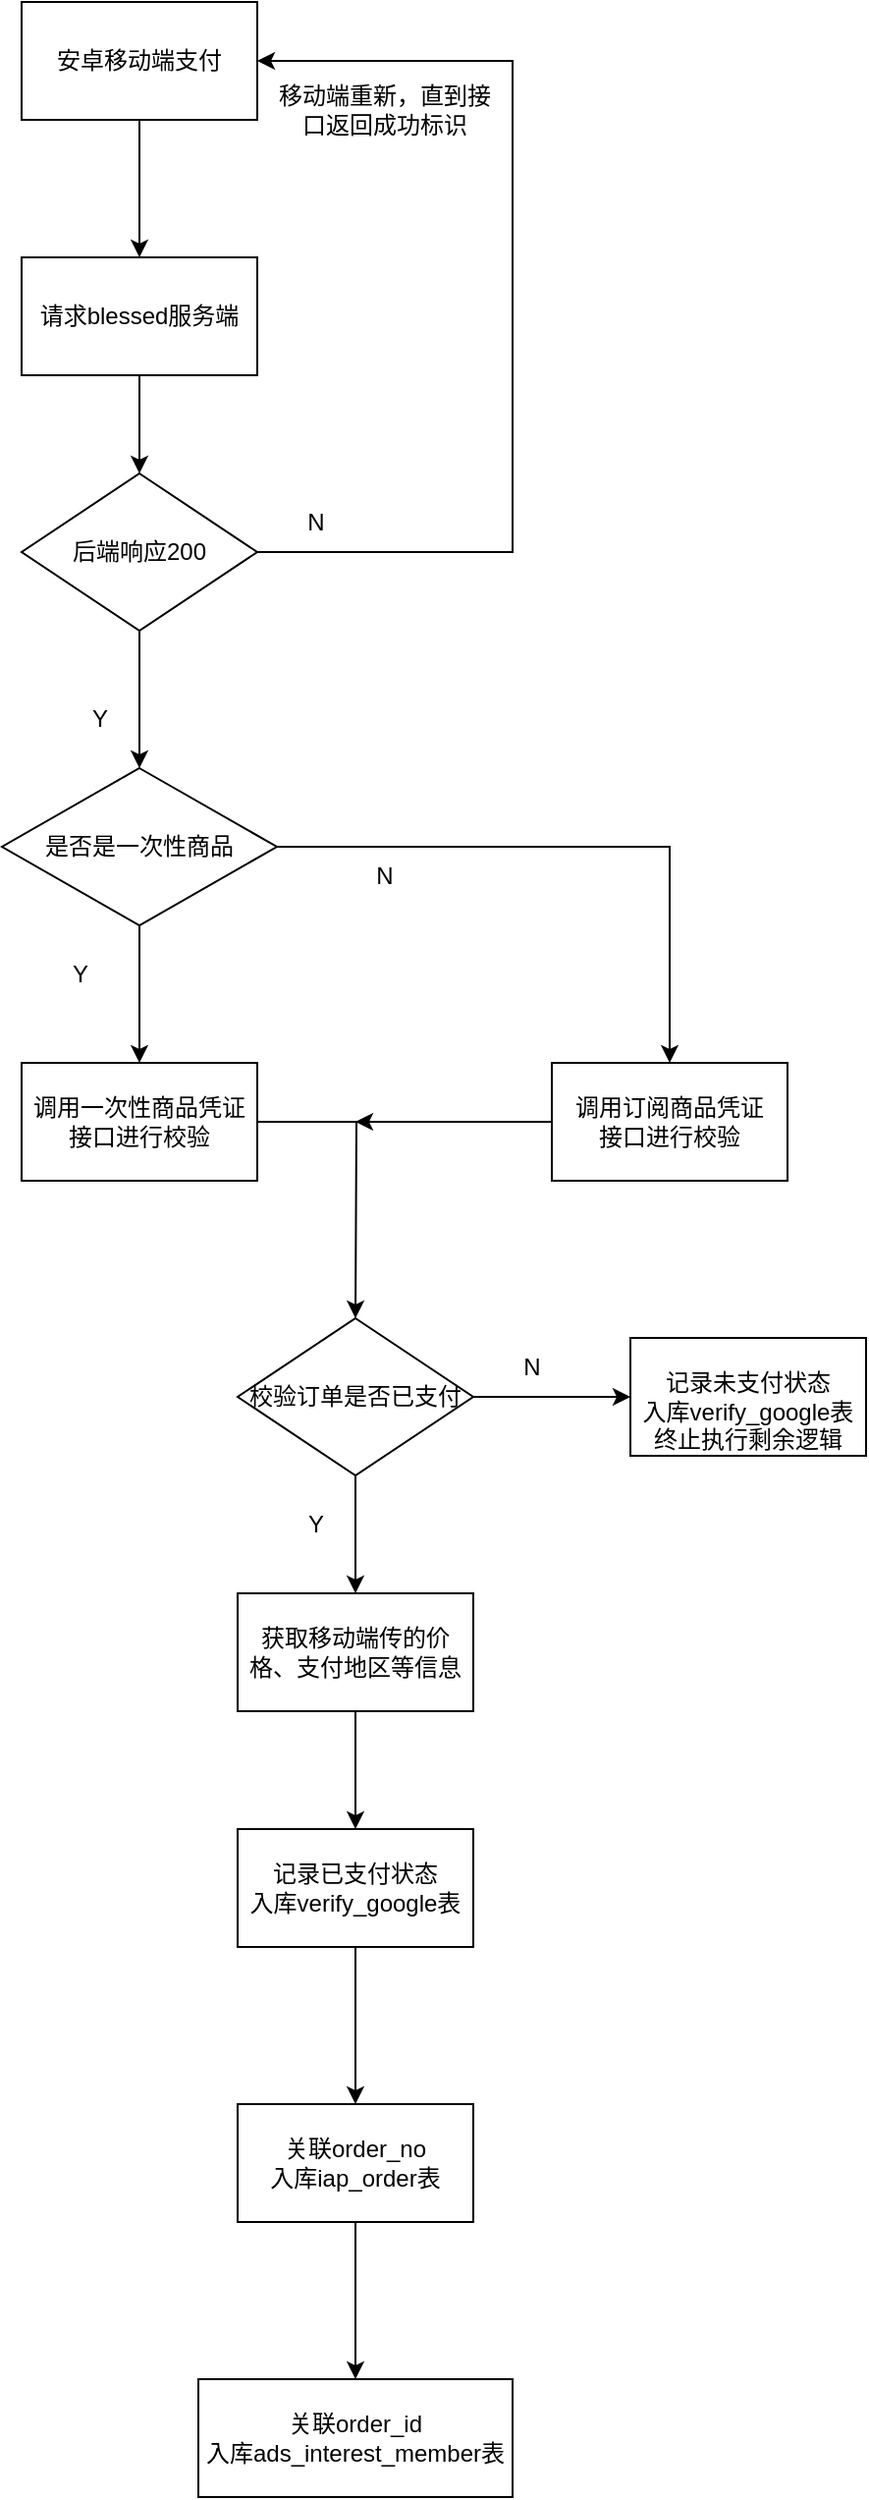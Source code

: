 <mxfile version="21.0.2" type="github">
  <diagram name="第 1 页" id="8EH3WvseS1vLsNVgpoKh">
    <mxGraphModel dx="1674" dy="764" grid="1" gridSize="10" guides="1" tooltips="1" connect="1" arrows="1" fold="1" page="1" pageScale="1" pageWidth="2339" pageHeight="3300" math="0" shadow="0">
      <root>
        <mxCell id="0" />
        <mxCell id="1" parent="0" />
        <mxCell id="cipVil2R9AzAlvh0oZg6-15" style="edgeStyle=orthogonalEdgeStyle;rounded=0;orthogonalLoop=1;jettySize=auto;html=1;entryX=0.5;entryY=0;entryDx=0;entryDy=0;" edge="1" parent="1" source="cipVil2R9AzAlvh0oZg6-1" target="cipVil2R9AzAlvh0oZg6-6">
          <mxGeometry relative="1" as="geometry">
            <mxPoint x="570" y="250" as="targetPoint" />
          </mxGeometry>
        </mxCell>
        <mxCell id="cipVil2R9AzAlvh0oZg6-1" value="安卓移动端支付" style="rounded=0;whiteSpace=wrap;html=1;" vertex="1" parent="1">
          <mxGeometry x="510" y="130" width="120" height="60" as="geometry" />
        </mxCell>
        <mxCell id="cipVil2R9AzAlvh0oZg6-16" style="edgeStyle=orthogonalEdgeStyle;rounded=0;orthogonalLoop=1;jettySize=auto;html=1;entryX=0.5;entryY=0;entryDx=0;entryDy=0;" edge="1" parent="1" source="cipVil2R9AzAlvh0oZg6-6" target="cipVil2R9AzAlvh0oZg6-9">
          <mxGeometry relative="1" as="geometry">
            <mxPoint x="570" y="360" as="targetPoint" />
          </mxGeometry>
        </mxCell>
        <mxCell id="cipVil2R9AzAlvh0oZg6-6" value="请求blessed服务端" style="rounded=0;whiteSpace=wrap;html=1;" vertex="1" parent="1">
          <mxGeometry x="510" y="260" width="120" height="60" as="geometry" />
        </mxCell>
        <mxCell id="cipVil2R9AzAlvh0oZg6-12" value="" style="edgeStyle=orthogonalEdgeStyle;rounded=0;orthogonalLoop=1;jettySize=auto;html=1;" edge="1" parent="1" source="cipVil2R9AzAlvh0oZg6-9">
          <mxGeometry relative="1" as="geometry">
            <mxPoint x="570" y="520" as="targetPoint" />
          </mxGeometry>
        </mxCell>
        <mxCell id="cipVil2R9AzAlvh0oZg6-14" style="edgeStyle=orthogonalEdgeStyle;rounded=0;orthogonalLoop=1;jettySize=auto;html=1;entryX=1;entryY=0.5;entryDx=0;entryDy=0;" edge="1" parent="1" source="cipVil2R9AzAlvh0oZg6-9" target="cipVil2R9AzAlvh0oZg6-1">
          <mxGeometry relative="1" as="geometry">
            <mxPoint x="640" y="160" as="targetPoint" />
            <Array as="points">
              <mxPoint x="760" y="410" />
              <mxPoint x="760" y="160" />
            </Array>
          </mxGeometry>
        </mxCell>
        <mxCell id="cipVil2R9AzAlvh0oZg6-9" value="后端响应200" style="rhombus;whiteSpace=wrap;html=1;" vertex="1" parent="1">
          <mxGeometry x="510" y="370" width="120" height="80" as="geometry" />
        </mxCell>
        <mxCell id="cipVil2R9AzAlvh0oZg6-13" value="Y" style="text;html=1;strokeColor=none;fillColor=none;align=center;verticalAlign=middle;whiteSpace=wrap;rounded=0;" vertex="1" parent="1">
          <mxGeometry x="520" y="480" width="60" height="30" as="geometry" />
        </mxCell>
        <mxCell id="cipVil2R9AzAlvh0oZg6-17" value="N" style="text;html=1;strokeColor=none;fillColor=none;align=center;verticalAlign=middle;whiteSpace=wrap;rounded=0;" vertex="1" parent="1">
          <mxGeometry x="630" y="380" width="60" height="30" as="geometry" />
        </mxCell>
        <mxCell id="cipVil2R9AzAlvh0oZg6-20" value="移动端重新，直到接口返回成功标识" style="text;html=1;strokeColor=none;fillColor=none;align=center;verticalAlign=middle;whiteSpace=wrap;rounded=0;" vertex="1" parent="1">
          <mxGeometry x="640" y="170" width="110" height="30" as="geometry" />
        </mxCell>
        <mxCell id="cipVil2R9AzAlvh0oZg6-22" style="edgeStyle=orthogonalEdgeStyle;rounded=0;orthogonalLoop=1;jettySize=auto;html=1;" edge="1" parent="1" source="cipVil2R9AzAlvh0oZg6-21">
          <mxGeometry relative="1" as="geometry">
            <mxPoint x="570" y="670" as="targetPoint" />
          </mxGeometry>
        </mxCell>
        <mxCell id="cipVil2R9AzAlvh0oZg6-25" style="edgeStyle=orthogonalEdgeStyle;rounded=0;orthogonalLoop=1;jettySize=auto;html=1;" edge="1" parent="1" source="cipVil2R9AzAlvh0oZg6-21">
          <mxGeometry relative="1" as="geometry">
            <mxPoint x="840" y="670" as="targetPoint" />
            <Array as="points">
              <mxPoint x="840" y="560" />
            </Array>
          </mxGeometry>
        </mxCell>
        <mxCell id="cipVil2R9AzAlvh0oZg6-21" value="是否是一次性商品" style="rhombus;whiteSpace=wrap;html=1;" vertex="1" parent="1">
          <mxGeometry x="500" y="520" width="140" height="80" as="geometry" />
        </mxCell>
        <mxCell id="cipVil2R9AzAlvh0oZg6-23" value="Y" style="text;html=1;strokeColor=none;fillColor=none;align=center;verticalAlign=middle;whiteSpace=wrap;rounded=0;" vertex="1" parent="1">
          <mxGeometry x="510" y="610" width="60" height="30" as="geometry" />
        </mxCell>
        <mxCell id="cipVil2R9AzAlvh0oZg6-36" style="edgeStyle=orthogonalEdgeStyle;rounded=0;orthogonalLoop=1;jettySize=auto;html=1;" edge="1" parent="1" source="cipVil2R9AzAlvh0oZg6-24">
          <mxGeometry relative="1" as="geometry">
            <mxPoint x="680" y="800" as="targetPoint" />
          </mxGeometry>
        </mxCell>
        <mxCell id="cipVil2R9AzAlvh0oZg6-24" value="调用一次性商品凭证&lt;br&gt;接口进行校验" style="rounded=0;whiteSpace=wrap;html=1;" vertex="1" parent="1">
          <mxGeometry x="510" y="670" width="120" height="60" as="geometry" />
        </mxCell>
        <mxCell id="cipVil2R9AzAlvh0oZg6-37" style="edgeStyle=orthogonalEdgeStyle;rounded=0;orthogonalLoop=1;jettySize=auto;html=1;" edge="1" parent="1" source="cipVil2R9AzAlvh0oZg6-27">
          <mxGeometry relative="1" as="geometry">
            <mxPoint x="680" y="700" as="targetPoint" />
          </mxGeometry>
        </mxCell>
        <mxCell id="cipVil2R9AzAlvh0oZg6-27" value="调用订阅商品凭证&lt;br&gt;接口进行校验" style="rounded=0;whiteSpace=wrap;html=1;" vertex="1" parent="1">
          <mxGeometry x="780" y="670" width="120" height="60" as="geometry" />
        </mxCell>
        <mxCell id="cipVil2R9AzAlvh0oZg6-28" value="N" style="text;html=1;strokeColor=none;fillColor=none;align=center;verticalAlign=middle;whiteSpace=wrap;rounded=0;" vertex="1" parent="1">
          <mxGeometry x="665" y="560" width="60" height="30" as="geometry" />
        </mxCell>
        <mxCell id="cipVil2R9AzAlvh0oZg6-39" value="" style="edgeStyle=orthogonalEdgeStyle;rounded=0;orthogonalLoop=1;jettySize=auto;html=1;" edge="1" parent="1" source="cipVil2R9AzAlvh0oZg6-35" target="cipVil2R9AzAlvh0oZg6-38">
          <mxGeometry relative="1" as="geometry" />
        </mxCell>
        <mxCell id="cipVil2R9AzAlvh0oZg6-42" value="" style="edgeStyle=orthogonalEdgeStyle;rounded=0;orthogonalLoop=1;jettySize=auto;html=1;" edge="1" parent="1" source="cipVil2R9AzAlvh0oZg6-35" target="cipVil2R9AzAlvh0oZg6-41">
          <mxGeometry relative="1" as="geometry" />
        </mxCell>
        <mxCell id="cipVil2R9AzAlvh0oZg6-35" value="校验订单是否已支付" style="rhombus;whiteSpace=wrap;html=1;" vertex="1" parent="1">
          <mxGeometry x="620" y="800" width="120" height="80" as="geometry" />
        </mxCell>
        <mxCell id="cipVil2R9AzAlvh0oZg6-38" value="&lt;br&gt;记录未支付状态&lt;br&gt;入库verify_google表&lt;br&gt;终止执行剩余逻辑&lt;br&gt;" style="whiteSpace=wrap;html=1;" vertex="1" parent="1">
          <mxGeometry x="820" y="810" width="120" height="60" as="geometry" />
        </mxCell>
        <mxCell id="cipVil2R9AzAlvh0oZg6-40" value="N" style="text;html=1;strokeColor=none;fillColor=none;align=center;verticalAlign=middle;whiteSpace=wrap;rounded=0;" vertex="1" parent="1">
          <mxGeometry x="740" y="810" width="60" height="30" as="geometry" />
        </mxCell>
        <mxCell id="cipVil2R9AzAlvh0oZg6-44" style="edgeStyle=orthogonalEdgeStyle;rounded=0;orthogonalLoop=1;jettySize=auto;html=1;" edge="1" parent="1" source="cipVil2R9AzAlvh0oZg6-41">
          <mxGeometry relative="1" as="geometry">
            <mxPoint x="680" y="1060" as="targetPoint" />
          </mxGeometry>
        </mxCell>
        <mxCell id="cipVil2R9AzAlvh0oZg6-41" value="获取移动端传的价格、支付地区等信息" style="whiteSpace=wrap;html=1;" vertex="1" parent="1">
          <mxGeometry x="620" y="940" width="120" height="60" as="geometry" />
        </mxCell>
        <mxCell id="cipVil2R9AzAlvh0oZg6-43" value="Y" style="text;html=1;strokeColor=none;fillColor=none;align=center;verticalAlign=middle;whiteSpace=wrap;rounded=0;" vertex="1" parent="1">
          <mxGeometry x="630" y="890" width="60" height="30" as="geometry" />
        </mxCell>
        <mxCell id="cipVil2R9AzAlvh0oZg6-47" value="" style="edgeStyle=orthogonalEdgeStyle;rounded=0;orthogonalLoop=1;jettySize=auto;html=1;" edge="1" parent="1" source="cipVil2R9AzAlvh0oZg6-45" target="cipVil2R9AzAlvh0oZg6-46">
          <mxGeometry relative="1" as="geometry">
            <Array as="points">
              <mxPoint x="680" y="1140" />
              <mxPoint x="680" y="1140" />
            </Array>
          </mxGeometry>
        </mxCell>
        <mxCell id="cipVil2R9AzAlvh0oZg6-45" value="记录已支付状态&lt;br&gt;入库verify_google表" style="whiteSpace=wrap;html=1;" vertex="1" parent="1">
          <mxGeometry x="620" y="1060" width="120" height="60" as="geometry" />
        </mxCell>
        <mxCell id="cipVil2R9AzAlvh0oZg6-49" value="" style="edgeStyle=orthogonalEdgeStyle;rounded=0;orthogonalLoop=1;jettySize=auto;html=1;" edge="1" parent="1" source="cipVil2R9AzAlvh0oZg6-46" target="cipVil2R9AzAlvh0oZg6-48">
          <mxGeometry relative="1" as="geometry" />
        </mxCell>
        <mxCell id="cipVil2R9AzAlvh0oZg6-46" value="关联order_no&lt;br&gt;入库iap_order表" style="whiteSpace=wrap;html=1;" vertex="1" parent="1">
          <mxGeometry x="620" y="1200" width="120" height="60" as="geometry" />
        </mxCell>
        <mxCell id="cipVil2R9AzAlvh0oZg6-48" value="关联order_id&lt;br&gt;入库ads_interest_member表" style="whiteSpace=wrap;html=1;" vertex="1" parent="1">
          <mxGeometry x="600" y="1340" width="160" height="60" as="geometry" />
        </mxCell>
      </root>
    </mxGraphModel>
  </diagram>
</mxfile>
